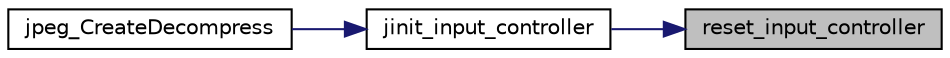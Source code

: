 digraph "reset_input_controller"
{
 // LATEX_PDF_SIZE
  bgcolor="transparent";
  edge [fontname="Helvetica",fontsize="10",labelfontname="Helvetica",labelfontsize="10"];
  node [fontname="Helvetica",fontsize="10",shape=record];
  rankdir="RL";
  Node66 [label="reset_input_controller",height=0.2,width=0.4,color="black", fillcolor="grey75", style="filled", fontcolor="black",tooltip=" "];
  Node66 -> Node67 [dir="back",color="midnightblue",fontsize="10",style="solid"];
  Node67 [label="jinit_input_controller",height=0.2,width=0.4,color="black",URL="$jdinput_8c.html#a609b3a5a6b80e5481ba21ad6d00a046c",tooltip=" "];
  Node67 -> Node68 [dir="back",color="midnightblue",fontsize="10",style="solid"];
  Node68 [label="jpeg_CreateDecompress",height=0.2,width=0.4,color="black",URL="$jdapimin_8c.html#a02b5c7eb58970a07cae85ffdcda9085d",tooltip=" "];
}
